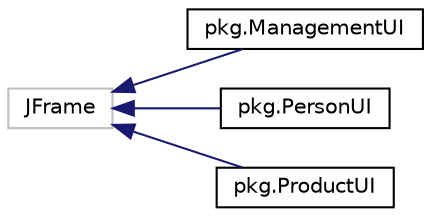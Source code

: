 digraph "그래픽컬한 클래스 계통도"
{
  edge [fontname="Helvetica",fontsize="10",labelfontname="Helvetica",labelfontsize="10"];
  node [fontname="Helvetica",fontsize="10",shape=record];
  rankdir="LR";
  Node1 [label="JFrame",height=0.2,width=0.4,color="grey75", fillcolor="white", style="filled"];
  Node1 -> Node2 [dir="back",color="midnightblue",fontsize="10",style="solid",fontname="Helvetica"];
  Node2 [label="pkg.ManagementUI",height=0.2,width=0.4,color="black", fillcolor="white", style="filled",URL="$classpkg_1_1_management_u_i.html",tooltip="상품 관리 프로그램 UI 클래스 "];
  Node1 -> Node3 [dir="back",color="midnightblue",fontsize="10",style="solid",fontname="Helvetica"];
  Node3 [label="pkg.PersonUI",height=0.2,width=0.4,color="black", fillcolor="white", style="filled",URL="$classpkg_1_1_person_u_i.html",tooltip="계정을 추가/수정 할 때 사용되는 UI 클래스 "];
  Node1 -> Node4 [dir="back",color="midnightblue",fontsize="10",style="solid",fontname="Helvetica"];
  Node4 [label="pkg.ProductUI",height=0.2,width=0.4,color="black", fillcolor="white", style="filled",URL="$classpkg_1_1_product_u_i.html",tooltip="상품 정보를 추가/수정 할 때 사용되는 UI 클래스 "];
}
